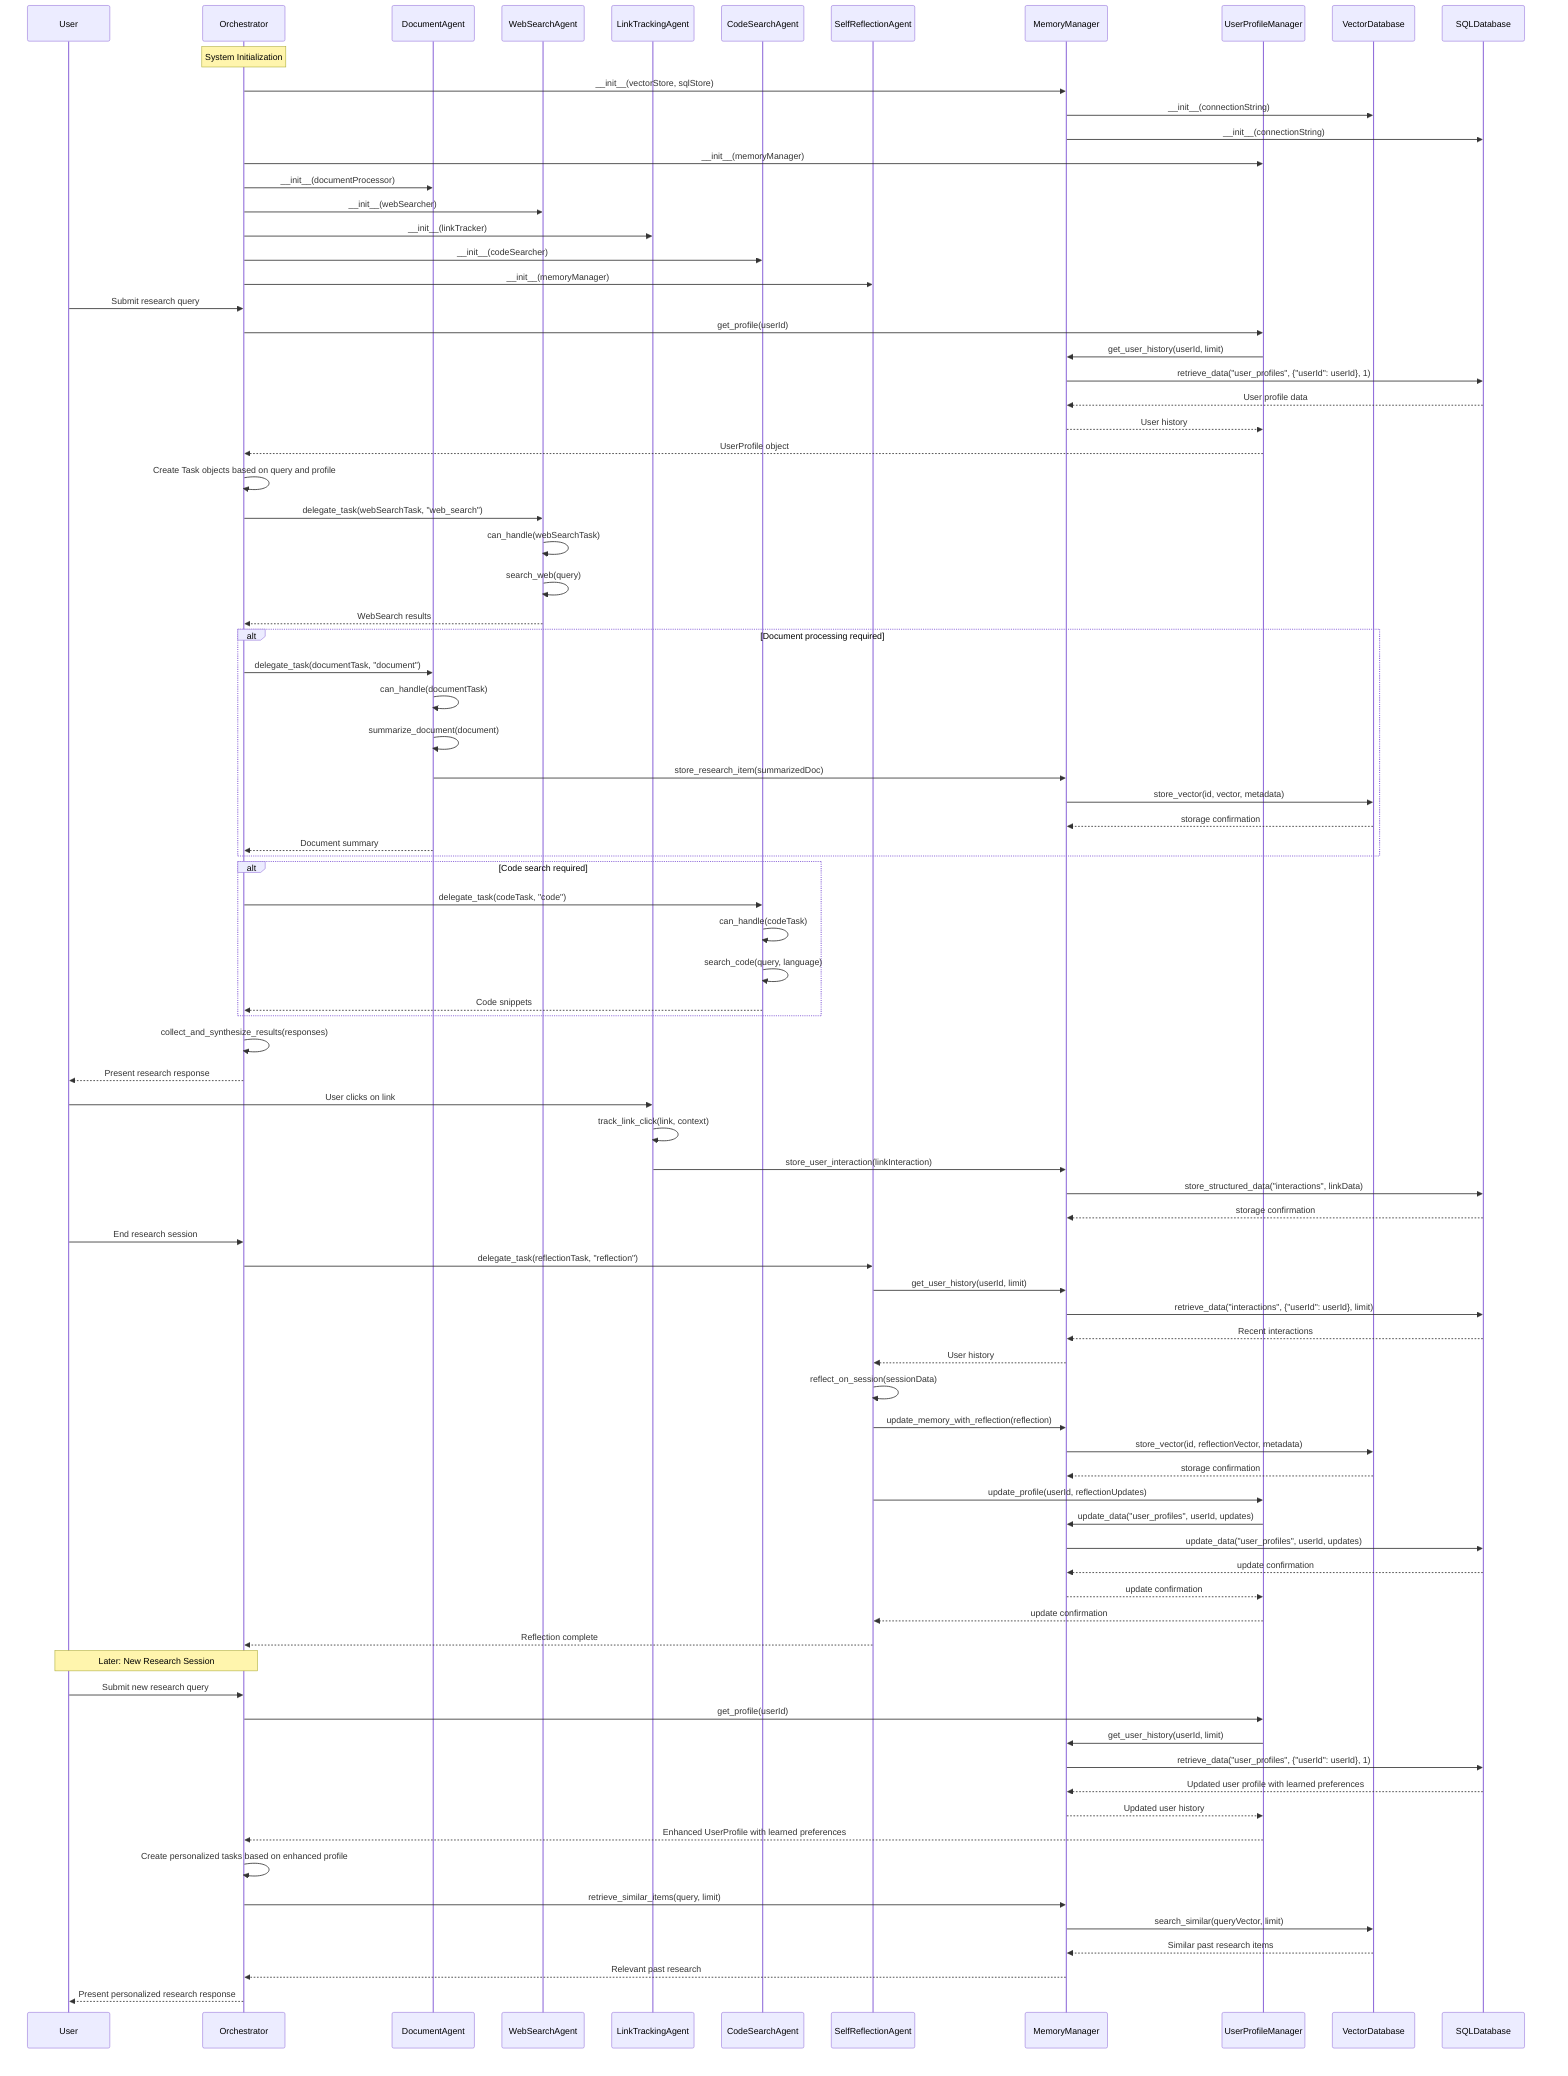 sequenceDiagram
    participant User
    participant Orch as Orchestrator
    participant DA as DocumentAgent
    participant WSA as WebSearchAgent
    participant LTA as LinkTrackingAgent
    participant CSA as CodeSearchAgent
    participant SRA as SelfReflectionAgent
    participant MM as MemoryManager
    participant UPM as UserProfileManager
    participant VDB as VectorDatabase
    participant SQLDB as SQLDatabase

    %% Initial System Setup
    Note over Orch: System Initialization
    Orch->>MM: __init__(vectorStore, sqlStore)
    MM->>VDB: __init__(connectionString)
    MM->>SQLDB: __init__(connectionString)
    Orch->>UPM: __init__(memoryManager)
    Orch->>DA: __init__(documentProcessor)
    Orch->>WSA: __init__(webSearcher)
    Orch->>LTA: __init__(linkTracker)
    Orch->>CSA: __init__(codeSearcher)
    Orch->>SRA: __init__(memoryManager)

    %% Main User Interaction Flow
    User->>Orch: Submit research query
    Orch->>UPM: get_profile(userId)
    UPM->>MM: get_user_history(userId, limit)
    MM->>SQLDB: retrieve_data("user_profiles", {"userId": userId}, 1)
    SQLDB-->>MM: User profile data
    MM-->>UPM: User history
    UPM-->>Orch: UserProfile object

    %% Task Creation and Delegation
    Orch->>Orch: Create Task objects based on query and profile
    Orch->>WSA: delegate_task(webSearchTask, "web_search")
    WSA->>WSA: can_handle(webSearchTask)
    WSA->>WSA: search_web(query)
    WSA-->>Orch: WebSearch results

    %% Document Processing if needed
    alt Document processing required
        Orch->>DA: delegate_task(documentTask, "document")
        DA->>DA: can_handle(documentTask)
        DA->>DA: summarize_document(document)
        DA->>MM: store_research_item(summarizedDoc)
        MM->>VDB: store_vector(id, vector, metadata)
        VDB-->>MM: storage confirmation
        DA-->>Orch: Document summary
    end

    %% Code Search if relevant
    alt Code search required
        Orch->>CSA: delegate_task(codeTask, "code")
        CSA->>CSA: can_handle(codeTask)
        CSA->>CSA: search_code(query, language)
        CSA-->>Orch: Code snippets
    end

    %% Result Aggregation
    Orch->>Orch: collect_and_synthesize_results(responses)
    Orch-->>User: Present research response

    %% Link Tracking when user clicks
    User->>LTA: User clicks on link
    LTA->>LTA: track_link_click(link, context)
    LTA->>MM: store_user_interaction(linkInteraction)
    MM->>SQLDB: store_structured_data("interactions", linkData)
    SQLDB-->>MM: storage confirmation

    %% End of Session and Self-Reflection
    User->>Orch: End research session
    Orch->>SRA: delegate_task(reflectionTask, "reflection")
    SRA->>MM: get_user_history(userId, limit)
    MM->>SQLDB: retrieve_data("interactions", {"userId": userId}, limit)
    SQLDB-->>MM: Recent interactions
    MM-->>SRA: User history
    SRA->>SRA: reflect_on_session(sessionData)
    SRA->>MM: update_memory_with_reflection(reflection)
    MM->>VDB: store_vector(id, reflectionVector, metadata)
    VDB-->>MM: storage confirmation
    SRA->>UPM: update_profile(userId, reflectionUpdates)
    UPM->>MM: update_data("user_profiles", userId, updates)
    MM->>SQLDB: update_data("user_profiles", userId, updates)
    SQLDB-->>MM: update confirmation
    MM-->>UPM: update confirmation
    UPM-->>SRA: update confirmation
    SRA-->>Orch: Reflection complete

    %% New Session with learned preferences
    Note over User,Orch: Later: New Research Session
    User->>Orch: Submit new research query
    Orch->>UPM: get_profile(userId)
    UPM->>MM: get_user_history(userId, limit)
    MM->>SQLDB: retrieve_data("user_profiles", {"userId": userId}, 1)
    SQLDB-->>MM: Updated user profile with learned preferences
    MM-->>UPM: Updated user history
    UPM-->>Orch: Enhanced UserProfile with learned preferences
    Orch->>Orch: Create personalized tasks based on enhanced profile
    Orch->>MM: retrieve_similar_items(query, limit)
    MM->>VDB: search_similar(queryVector, limit)
    VDB-->>MM: Similar past research items
    MM-->>Orch: Relevant past research
    Orch-->>User: Present personalized research response